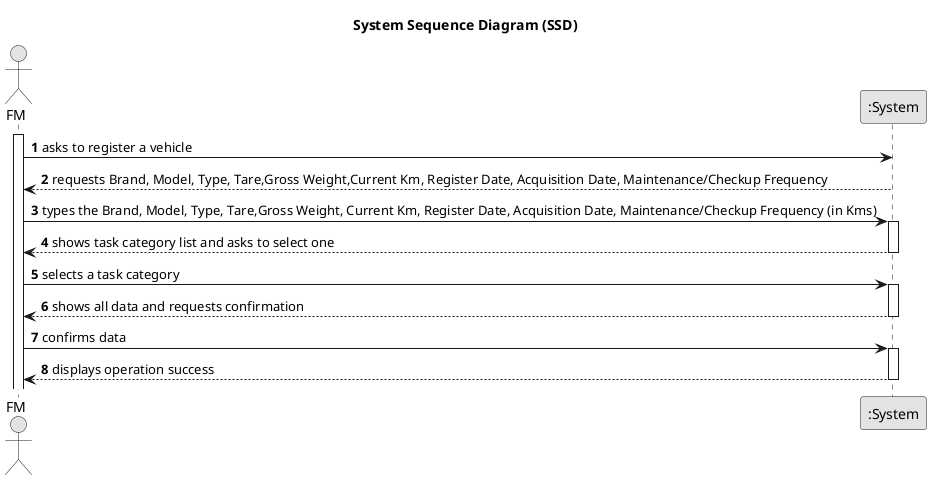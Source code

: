 @startuml
skinparam monochrome true
skinparam packageStyle rectangle
skinparam shadowing false

title System Sequence Diagram (SSD)

autonumber

actor "FM" as Employee
participant ":System" as System

activate Employee

    Employee -> System : asks to register a vehicle


        System --> Employee : requests Brand, Model, Type, Tare,Gross Weight,Current Km, Register Date, Acquisition Date, Maintenance/Checkup Frequency
    deactivate System

    Employee -> System : types the Brand, Model, Type, Tare,Gross Weight, Current Km, Register Date, Acquisition Date, Maintenance/Checkup Frequency (in Kms)

    activate System

        System --> Employee : shows task category list and asks to select one
    deactivate System

    Employee -> System : selects a task category
    activate System

        System --> Employee : shows all data and requests confirmation
    deactivate System

    Employee -> System : confirms data
    activate System

        System --> Employee : displays operation success
    deactivate System

@enduml